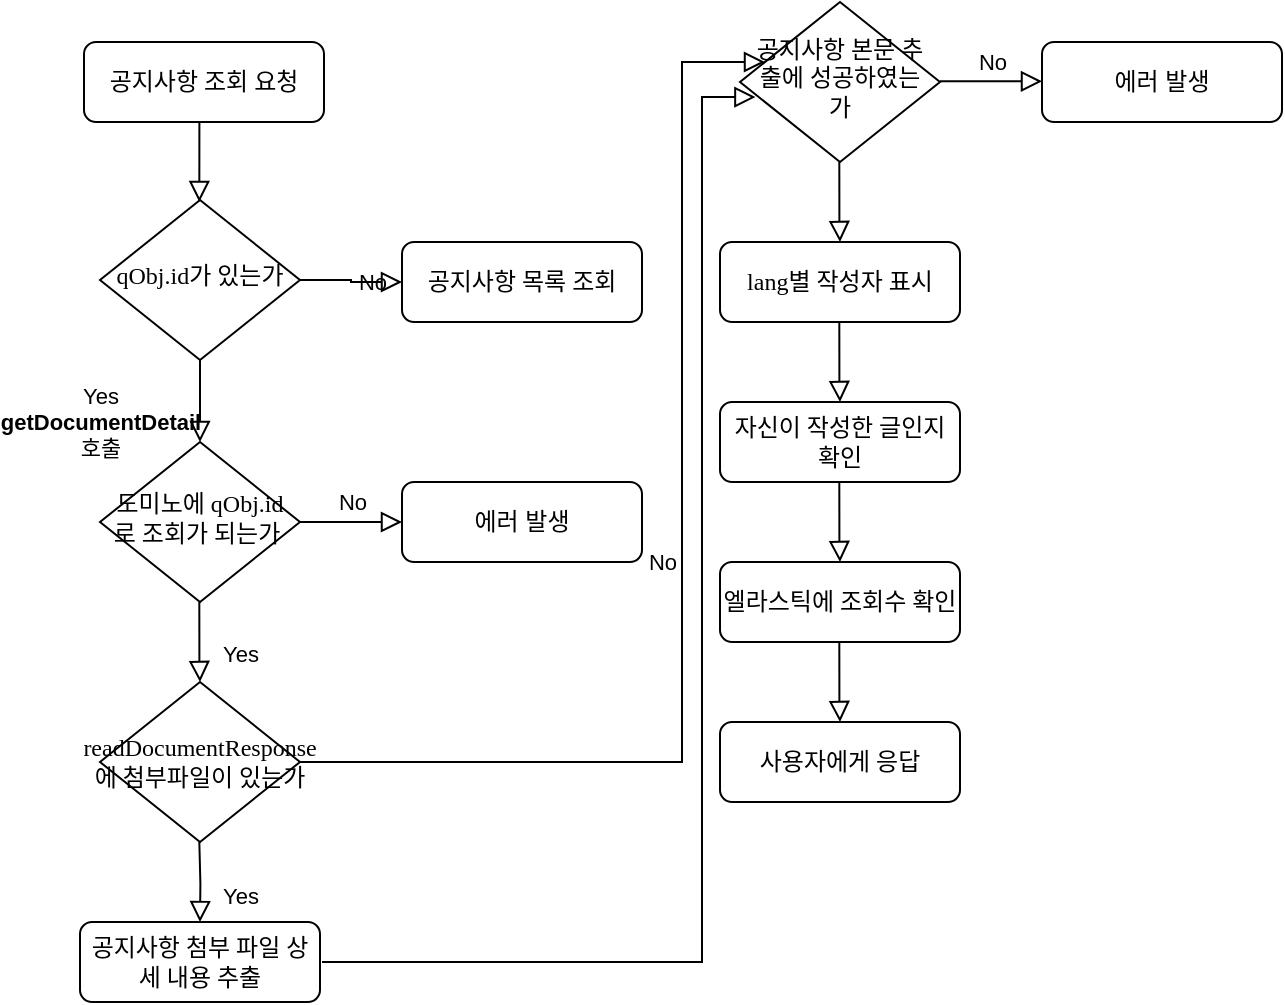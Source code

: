 <mxfile version="24.2.8" type="github">
  <diagram id="C5RBs43oDa-KdzZeNtuy" name="Page-1">
    <mxGraphModel dx="704" dy="378" grid="1" gridSize="10" guides="1" tooltips="1" connect="1" arrows="1" fold="1" page="1" pageScale="1" pageWidth="827" pageHeight="1169" math="0" shadow="0">
      <root>
        <mxCell id="WIyWlLk6GJQsqaUBKTNV-0" />
        <mxCell id="WIyWlLk6GJQsqaUBKTNV-1" parent="WIyWlLk6GJQsqaUBKTNV-0" />
        <mxCell id="WIyWlLk6GJQsqaUBKTNV-3" value="&lt;p style=&quot;margin-top: 0pt; margin-bottom: 0pt; margin-left: 0in; direction: ltr; unicode-bidi: embed;&quot;&gt;&lt;span style=&quot;font-family: &amp;quot;맑은 고딕&amp;quot;;&quot;&gt;&lt;font style=&quot;font-size: 12px;&quot;&gt;공지사항 조회 요청&lt;/font&gt;&lt;/span&gt;&lt;/p&gt;" style="rounded=1;whiteSpace=wrap;html=1;fontSize=11;glass=0;strokeWidth=1;shadow=0;" parent="WIyWlLk6GJQsqaUBKTNV-1" vertex="1">
          <mxGeometry x="161" y="80" width="120" height="40" as="geometry" />
        </mxCell>
        <mxCell id="WIyWlLk6GJQsqaUBKTNV-4" value="Yes&lt;div&gt;&lt;b&gt;getDocumentDetail&lt;/b&gt;&lt;/div&gt;&lt;div&gt;호출&lt;/div&gt;" style="rounded=0;html=1;jettySize=auto;orthogonalLoop=1;fontSize=11;endArrow=block;endFill=0;endSize=8;strokeWidth=1;shadow=0;labelBackgroundColor=none;edgeStyle=orthogonalEdgeStyle;entryX=0.5;entryY=0;entryDx=0;entryDy=0;exitX=0.5;exitY=1;exitDx=0;exitDy=0;" parent="WIyWlLk6GJQsqaUBKTNV-1" source="WIyWlLk6GJQsqaUBKTNV-6" target="WIyWlLk6GJQsqaUBKTNV-10" edge="1">
          <mxGeometry x="0.5" y="-50" relative="1" as="geometry">
            <mxPoint as="offset" />
            <mxPoint x="218" y="240.0" as="sourcePoint" />
            <mxPoint x="219.034" y="290.028" as="targetPoint" />
          </mxGeometry>
        </mxCell>
        <mxCell id="WIyWlLk6GJQsqaUBKTNV-5" value="No" style="edgeStyle=orthogonalEdgeStyle;rounded=0;html=1;jettySize=auto;orthogonalLoop=1;fontSize=11;endArrow=block;endFill=0;endSize=8;strokeWidth=1;shadow=0;labelBackgroundColor=none;" parent="WIyWlLk6GJQsqaUBKTNV-1" source="WIyWlLk6GJQsqaUBKTNV-6" target="WIyWlLk6GJQsqaUBKTNV-7" edge="1">
          <mxGeometry y="10" relative="1" as="geometry">
            <mxPoint as="offset" />
          </mxGeometry>
        </mxCell>
        <mxCell id="WIyWlLk6GJQsqaUBKTNV-6" value="&lt;p style=&quot;margin-top: 0pt; margin-bottom: 0pt; margin-left: 0in; direction: ltr; unicode-bidi: embed;&quot;&gt;&lt;span style=&quot;font-family: &amp;quot;맑은 고딕&amp;quot;;&quot;&gt;qObj.id&lt;/span&gt;&lt;span style=&quot;font-family: &amp;quot;맑은 고딕&amp;quot;;&quot;&gt;가 있는가&lt;/span&gt;&lt;/p&gt;" style="rhombus;whiteSpace=wrap;html=1;shadow=0;fontFamily=Helvetica;fontSize=12;align=center;strokeWidth=1;spacing=6;spacingTop=-4;" parent="WIyWlLk6GJQsqaUBKTNV-1" vertex="1">
          <mxGeometry x="169" y="159" width="100" height="80" as="geometry" />
        </mxCell>
        <mxCell id="WIyWlLk6GJQsqaUBKTNV-7" value="&lt;p style=&quot;margin-top: 0pt; margin-bottom: 0pt; margin-left: 0in; direction: ltr; unicode-bidi: embed;&quot;&gt;&lt;span style=&quot;font-family: &amp;quot;맑은 고딕&amp;quot;;&quot;&gt;&lt;font style=&quot;font-size: 12px;&quot;&gt;공지사항 목록 조회&lt;/font&gt;&lt;/span&gt;&lt;/p&gt;" style="rounded=1;whiteSpace=wrap;html=1;fontSize=12;glass=0;strokeWidth=1;shadow=0;" parent="WIyWlLk6GJQsqaUBKTNV-1" vertex="1">
          <mxGeometry x="320" y="180" width="120" height="40" as="geometry" />
        </mxCell>
        <mxCell id="WIyWlLk6GJQsqaUBKTNV-8" value="Yes" style="rounded=0;html=1;jettySize=auto;orthogonalLoop=1;fontSize=11;endArrow=block;endFill=0;endSize=8;strokeWidth=1;shadow=0;labelBackgroundColor=none;edgeStyle=orthogonalEdgeStyle;entryX=0.5;entryY=0;entryDx=0;entryDy=0;" parent="WIyWlLk6GJQsqaUBKTNV-1" target="US4XQxfpLDW0VNZ6Fe32-0" edge="1">
          <mxGeometry x="0.333" y="20" relative="1" as="geometry">
            <mxPoint as="offset" />
            <mxPoint x="218.66" y="360" as="sourcePoint" />
            <mxPoint x="218" y="400.0" as="targetPoint" />
            <Array as="points">
              <mxPoint x="219" y="390" />
              <mxPoint x="219" y="390" />
            </Array>
          </mxGeometry>
        </mxCell>
        <mxCell id="WIyWlLk6GJQsqaUBKTNV-9" value="No" style="edgeStyle=orthogonalEdgeStyle;rounded=0;html=1;jettySize=auto;orthogonalLoop=1;fontSize=11;endArrow=block;endFill=0;endSize=8;strokeWidth=1;shadow=0;labelBackgroundColor=none;" parent="WIyWlLk6GJQsqaUBKTNV-1" source="WIyWlLk6GJQsqaUBKTNV-10" target="WIyWlLk6GJQsqaUBKTNV-12" edge="1">
          <mxGeometry y="10" relative="1" as="geometry">
            <mxPoint as="offset" />
          </mxGeometry>
        </mxCell>
        <mxCell id="WIyWlLk6GJQsqaUBKTNV-10" value="&lt;p style=&quot;margin-top: 0pt; margin-bottom: 0pt; margin-left: 0in; direction: ltr; unicode-bidi: embed;&quot;&gt;&lt;span style=&quot;font-family: &amp;quot;맑은 고딕&amp;quot;;&quot;&gt;도미노에 &lt;/span&gt;&lt;span style=&quot;font-family: &amp;quot;맑은 고딕&amp;quot;;&quot;&gt;qObj.id&lt;/span&gt;&lt;span style=&quot;font-family: &amp;quot;맑은 고딕&amp;quot;;&quot;&gt;로 조회가 되는가&amp;nbsp;&lt;/span&gt;&lt;/p&gt;" style="rhombus;whiteSpace=wrap;html=1;shadow=0;fontFamily=Helvetica;fontSize=12;align=center;strokeWidth=1;spacing=6;spacingTop=-4;" parent="WIyWlLk6GJQsqaUBKTNV-1" vertex="1">
          <mxGeometry x="169" y="280" width="100" height="80" as="geometry" />
        </mxCell>
        <mxCell id="WIyWlLk6GJQsqaUBKTNV-12" value="에러 발생" style="rounded=1;whiteSpace=wrap;html=1;fontSize=12;glass=0;strokeWidth=1;shadow=0;" parent="WIyWlLk6GJQsqaUBKTNV-1" vertex="1">
          <mxGeometry x="320" y="300" width="120" height="40" as="geometry" />
        </mxCell>
        <mxCell id="US4XQxfpLDW0VNZ6Fe32-0" value="&lt;p style=&quot;margin-top: 0pt; margin-bottom: 0pt; margin-left: 0in; direction: ltr; unicode-bidi: embed;&quot;&gt;&lt;span style=&quot;font-family: &amp;quot;맑은 고딕&amp;quot;;&quot;&gt;&lt;font style=&quot;font-size: 12px;&quot;&gt;readDocumentResponse&lt;/font&gt;&lt;/span&gt;&lt;/p&gt;&lt;p style=&quot;margin-top: 0pt; margin-bottom: 0pt; margin-left: 0in; direction: ltr; unicode-bidi: embed;&quot;&gt;&lt;span style=&quot;font-family: &amp;quot;맑은 고딕&amp;quot;;&quot;&gt;&lt;font style=&quot;font-size: 12px;&quot;&gt;에 첨부파일이 있는가&lt;/font&gt;&lt;/span&gt;&lt;/p&gt;" style="rhombus;whiteSpace=wrap;html=1;" vertex="1" parent="WIyWlLk6GJQsqaUBKTNV-1">
          <mxGeometry x="169" y="400" width="100" height="80" as="geometry" />
        </mxCell>
        <mxCell id="US4XQxfpLDW0VNZ6Fe32-2" value="Yes" style="rounded=0;html=1;jettySize=auto;orthogonalLoop=1;fontSize=11;endArrow=block;endFill=0;endSize=8;strokeWidth=1;shadow=0;labelBackgroundColor=none;edgeStyle=orthogonalEdgeStyle;" edge="1" parent="WIyWlLk6GJQsqaUBKTNV-1">
          <mxGeometry x="0.333" y="20" relative="1" as="geometry">
            <mxPoint as="offset" />
            <mxPoint x="218.66" y="480" as="sourcePoint" />
            <mxPoint x="219" y="520" as="targetPoint" />
          </mxGeometry>
        </mxCell>
        <mxCell id="US4XQxfpLDW0VNZ6Fe32-4" value="&lt;p style=&quot;margin-top: 0pt; margin-bottom: 0pt; margin-left: 0in; direction: ltr; unicode-bidi: embed;&quot;&gt;&lt;font face=&quot;맑은 고딕&quot;&gt;공지사항 첨부 파일 상세 내용 추출&lt;/font&gt;&lt;/p&gt;" style="rounded=1;whiteSpace=wrap;html=1;fontSize=12;glass=0;strokeWidth=1;shadow=0;" vertex="1" parent="WIyWlLk6GJQsqaUBKTNV-1">
          <mxGeometry x="159" y="520" width="120" height="40" as="geometry" />
        </mxCell>
        <mxCell id="US4XQxfpLDW0VNZ6Fe32-6" value="" style="rounded=0;html=1;jettySize=auto;orthogonalLoop=1;fontSize=11;endArrow=block;endFill=0;endSize=8;strokeWidth=1;shadow=0;labelBackgroundColor=none;edgeStyle=orthogonalEdgeStyle;" edge="1" parent="WIyWlLk6GJQsqaUBKTNV-1">
          <mxGeometry x="0.5" y="-50" relative="1" as="geometry">
            <mxPoint as="offset" />
            <mxPoint x="220" y="120" as="sourcePoint" />
            <mxPoint x="218.66" y="160" as="targetPoint" />
            <Array as="points">
              <mxPoint x="219" y="120" />
            </Array>
          </mxGeometry>
        </mxCell>
        <mxCell id="US4XQxfpLDW0VNZ6Fe32-7" value="No" style="edgeStyle=orthogonalEdgeStyle;rounded=0;html=1;jettySize=auto;orthogonalLoop=1;fontSize=11;endArrow=block;endFill=0;endSize=8;strokeWidth=1;shadow=0;labelBackgroundColor=none;" edge="1" target="US4XQxfpLDW0VNZ6Fe32-12" parent="WIyWlLk6GJQsqaUBKTNV-1">
          <mxGeometry y="10" relative="1" as="geometry">
            <mxPoint as="offset" />
            <mxPoint x="269" y="440" as="sourcePoint" />
            <mxPoint x="480" y="90.0" as="targetPoint" />
            <Array as="points">
              <mxPoint x="460" y="440" />
              <mxPoint x="460" y="90" />
            </Array>
          </mxGeometry>
        </mxCell>
        <mxCell id="US4XQxfpLDW0VNZ6Fe32-10" value="" style="edgeStyle=orthogonalEdgeStyle;rounded=0;html=1;jettySize=auto;orthogonalLoop=1;fontSize=11;endArrow=block;endFill=0;endSize=8;strokeWidth=1;shadow=0;labelBackgroundColor=none;entryX=0.077;entryY=0.594;entryDx=0;entryDy=0;entryPerimeter=0;" edge="1" parent="WIyWlLk6GJQsqaUBKTNV-1" target="US4XQxfpLDW0VNZ6Fe32-12">
          <mxGeometry y="10" relative="1" as="geometry">
            <mxPoint as="offset" />
            <mxPoint x="280" y="540" as="sourcePoint" />
            <mxPoint x="480" y="110" as="targetPoint" />
            <Array as="points">
              <mxPoint x="470" y="540" />
              <mxPoint x="470" y="108" />
            </Array>
          </mxGeometry>
        </mxCell>
        <mxCell id="US4XQxfpLDW0VNZ6Fe32-12" value="&lt;p style=&quot;margin-top: 0pt; margin-bottom: 0pt; margin-left: 0in; direction: ltr; unicode-bidi: embed;&quot;&gt;&lt;font face=&quot;맑은 고딕&quot;&gt;공지사항 본문 추출에 성공하였는가&lt;/font&gt;&lt;/p&gt;" style="rhombus;whiteSpace=wrap;html=1;shadow=0;fontFamily=Helvetica;fontSize=12;align=center;strokeWidth=1;spacing=6;spacingTop=-4;" vertex="1" parent="WIyWlLk6GJQsqaUBKTNV-1">
          <mxGeometry x="489" y="60" width="100" height="80" as="geometry" />
        </mxCell>
        <mxCell id="US4XQxfpLDW0VNZ6Fe32-14" value="" style="rounded=0;html=1;jettySize=auto;orthogonalLoop=1;fontSize=11;endArrow=block;endFill=0;endSize=8;strokeWidth=1;shadow=0;labelBackgroundColor=none;edgeStyle=orthogonalEdgeStyle;entryX=0.5;entryY=0;entryDx=0;entryDy=0;" edge="1" parent="WIyWlLk6GJQsqaUBKTNV-1">
          <mxGeometry x="0.333" y="20" relative="1" as="geometry">
            <mxPoint as="offset" />
            <mxPoint x="538.66" y="140" as="sourcePoint" />
            <mxPoint x="539" y="180" as="targetPoint" />
            <Array as="points">
              <mxPoint x="539" y="170" />
              <mxPoint x="539" y="170" />
            </Array>
          </mxGeometry>
        </mxCell>
        <mxCell id="US4XQxfpLDW0VNZ6Fe32-15" value="No" style="edgeStyle=orthogonalEdgeStyle;rounded=0;html=1;jettySize=auto;orthogonalLoop=1;fontSize=11;endArrow=block;endFill=0;endSize=8;strokeWidth=1;shadow=0;labelBackgroundColor=none;" edge="1" parent="WIyWlLk6GJQsqaUBKTNV-1">
          <mxGeometry y="10" relative="1" as="geometry">
            <mxPoint as="offset" />
            <mxPoint x="589" y="99.66" as="sourcePoint" />
            <mxPoint x="640" y="99.66" as="targetPoint" />
          </mxGeometry>
        </mxCell>
        <mxCell id="US4XQxfpLDW0VNZ6Fe32-16" value="에러 발생" style="rounded=1;whiteSpace=wrap;html=1;fontSize=12;glass=0;strokeWidth=1;shadow=0;" vertex="1" parent="WIyWlLk6GJQsqaUBKTNV-1">
          <mxGeometry x="640" y="80" width="120" height="40" as="geometry" />
        </mxCell>
        <mxCell id="US4XQxfpLDW0VNZ6Fe32-21" value="&lt;p style=&quot;margin-top: 0pt; margin-bottom: 0pt; margin-left: 0in; direction: ltr; unicode-bidi: embed;&quot;&gt;&lt;font face=&quot;맑은 고딕&quot;&gt;&lt;span style=&quot;font-size: 12px;&quot;&gt;lang별 작성자 표시&lt;/span&gt;&lt;/font&gt;&lt;/p&gt;" style="rounded=1;whiteSpace=wrap;html=1;fontSize=11;glass=0;strokeWidth=1;shadow=0;" vertex="1" parent="WIyWlLk6GJQsqaUBKTNV-1">
          <mxGeometry x="479" y="180" width="120" height="40" as="geometry" />
        </mxCell>
        <mxCell id="US4XQxfpLDW0VNZ6Fe32-22" value="" style="rounded=0;html=1;jettySize=auto;orthogonalLoop=1;fontSize=11;endArrow=block;endFill=0;endSize=8;strokeWidth=1;shadow=0;labelBackgroundColor=none;edgeStyle=orthogonalEdgeStyle;entryX=0.5;entryY=0;entryDx=0;entryDy=0;" edge="1" parent="WIyWlLk6GJQsqaUBKTNV-1">
          <mxGeometry x="0.333" y="20" relative="1" as="geometry">
            <mxPoint as="offset" />
            <mxPoint x="538.66" y="220" as="sourcePoint" />
            <mxPoint x="539" y="260" as="targetPoint" />
            <Array as="points">
              <mxPoint x="539" y="250" />
              <mxPoint x="539" y="250" />
            </Array>
          </mxGeometry>
        </mxCell>
        <mxCell id="US4XQxfpLDW0VNZ6Fe32-23" value="&lt;p style=&quot;margin-top: 0pt; margin-bottom: 0pt; margin-left: 0in; direction: ltr; unicode-bidi: embed;&quot;&gt;&lt;font face=&quot;맑은 고딕&quot;&gt;&lt;span style=&quot;font-size: 12px;&quot;&gt;자신이 작성한 글인지 확인&lt;/span&gt;&lt;/font&gt;&lt;/p&gt;" style="rounded=1;whiteSpace=wrap;html=1;fontSize=11;glass=0;strokeWidth=1;shadow=0;" vertex="1" parent="WIyWlLk6GJQsqaUBKTNV-1">
          <mxGeometry x="479" y="260" width="120" height="40" as="geometry" />
        </mxCell>
        <mxCell id="US4XQxfpLDW0VNZ6Fe32-24" value="&lt;p style=&quot;margin-top: 0pt; margin-bottom: 0pt; margin-left: 0in; direction: ltr; unicode-bidi: embed;&quot;&gt;&lt;font face=&quot;맑은 고딕&quot;&gt;&lt;span style=&quot;font-size: 12px;&quot;&gt;엘라스틱에 조회수 확인&lt;/span&gt;&lt;/font&gt;&lt;/p&gt;" style="rounded=1;whiteSpace=wrap;html=1;fontSize=11;glass=0;strokeWidth=1;shadow=0;" vertex="1" parent="WIyWlLk6GJQsqaUBKTNV-1">
          <mxGeometry x="479" y="340" width="120" height="40" as="geometry" />
        </mxCell>
        <mxCell id="US4XQxfpLDW0VNZ6Fe32-25" value="" style="rounded=0;html=1;jettySize=auto;orthogonalLoop=1;fontSize=11;endArrow=block;endFill=0;endSize=8;strokeWidth=1;shadow=0;labelBackgroundColor=none;edgeStyle=orthogonalEdgeStyle;entryX=0.5;entryY=0;entryDx=0;entryDy=0;" edge="1" parent="WIyWlLk6GJQsqaUBKTNV-1">
          <mxGeometry x="0.333" y="20" relative="1" as="geometry">
            <mxPoint as="offset" />
            <mxPoint x="538.66" y="300" as="sourcePoint" />
            <mxPoint x="539" y="340" as="targetPoint" />
            <Array as="points">
              <mxPoint x="539" y="330" />
              <mxPoint x="539" y="330" />
            </Array>
          </mxGeometry>
        </mxCell>
        <mxCell id="US4XQxfpLDW0VNZ6Fe32-26" value="&lt;p style=&quot;margin-top: 0pt; margin-bottom: 0pt; margin-left: 0in; direction: ltr; unicode-bidi: embed;&quot;&gt;&lt;font face=&quot;맑은 고딕&quot;&gt;&lt;span style=&quot;font-size: 12px;&quot;&gt;사용자에게 응답&lt;/span&gt;&lt;/font&gt;&lt;/p&gt;" style="rounded=1;whiteSpace=wrap;html=1;fontSize=11;glass=0;strokeWidth=1;shadow=0;" vertex="1" parent="WIyWlLk6GJQsqaUBKTNV-1">
          <mxGeometry x="479" y="420" width="120" height="40" as="geometry" />
        </mxCell>
        <mxCell id="US4XQxfpLDW0VNZ6Fe32-27" value="" style="rounded=0;html=1;jettySize=auto;orthogonalLoop=1;fontSize=11;endArrow=block;endFill=0;endSize=8;strokeWidth=1;shadow=0;labelBackgroundColor=none;edgeStyle=orthogonalEdgeStyle;entryX=0.5;entryY=0;entryDx=0;entryDy=0;" edge="1" parent="WIyWlLk6GJQsqaUBKTNV-1">
          <mxGeometry x="0.333" y="20" relative="1" as="geometry">
            <mxPoint as="offset" />
            <mxPoint x="538.66" y="380" as="sourcePoint" />
            <mxPoint x="539" y="420" as="targetPoint" />
            <Array as="points">
              <mxPoint x="539" y="410" />
              <mxPoint x="539" y="410" />
            </Array>
          </mxGeometry>
        </mxCell>
      </root>
    </mxGraphModel>
  </diagram>
</mxfile>
